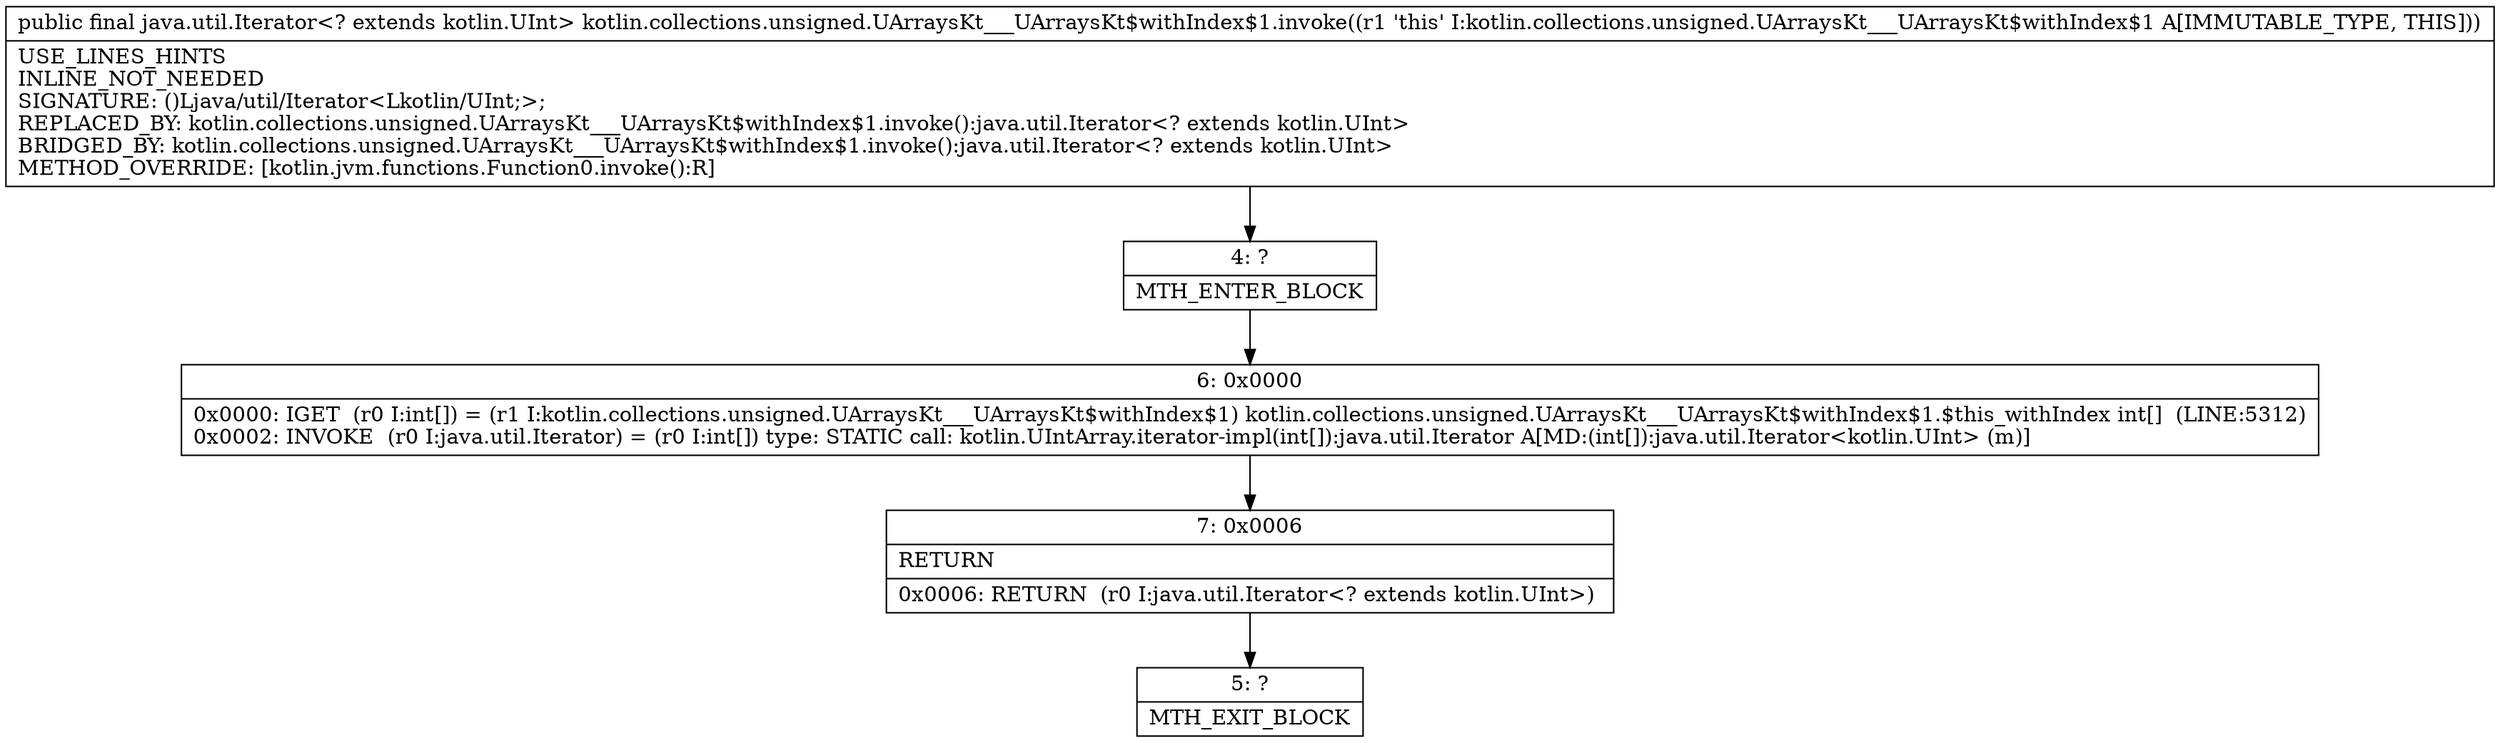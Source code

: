 digraph "CFG forkotlin.collections.unsigned.UArraysKt___UArraysKt$withIndex$1.invoke()Ljava\/util\/Iterator;" {
Node_4 [shape=record,label="{4\:\ ?|MTH_ENTER_BLOCK\l}"];
Node_6 [shape=record,label="{6\:\ 0x0000|0x0000: IGET  (r0 I:int[]) = (r1 I:kotlin.collections.unsigned.UArraysKt___UArraysKt$withIndex$1) kotlin.collections.unsigned.UArraysKt___UArraysKt$withIndex$1.$this_withIndex int[]  (LINE:5312)\l0x0002: INVOKE  (r0 I:java.util.Iterator) = (r0 I:int[]) type: STATIC call: kotlin.UIntArray.iterator\-impl(int[]):java.util.Iterator A[MD:(int[]):java.util.Iterator\<kotlin.UInt\> (m)]\l}"];
Node_7 [shape=record,label="{7\:\ 0x0006|RETURN\l|0x0006: RETURN  (r0 I:java.util.Iterator\<? extends kotlin.UInt\>) \l}"];
Node_5 [shape=record,label="{5\:\ ?|MTH_EXIT_BLOCK\l}"];
MethodNode[shape=record,label="{public final java.util.Iterator\<? extends kotlin.UInt\> kotlin.collections.unsigned.UArraysKt___UArraysKt$withIndex$1.invoke((r1 'this' I:kotlin.collections.unsigned.UArraysKt___UArraysKt$withIndex$1 A[IMMUTABLE_TYPE, THIS]))  | USE_LINES_HINTS\lINLINE_NOT_NEEDED\lSIGNATURE: ()Ljava\/util\/Iterator\<Lkotlin\/UInt;\>;\lREPLACED_BY: kotlin.collections.unsigned.UArraysKt___UArraysKt$withIndex$1.invoke():java.util.Iterator\<? extends kotlin.UInt\>\lBRIDGED_BY: kotlin.collections.unsigned.UArraysKt___UArraysKt$withIndex$1.invoke():java.util.Iterator\<? extends kotlin.UInt\>\lMETHOD_OVERRIDE: [kotlin.jvm.functions.Function0.invoke():R]\l}"];
MethodNode -> Node_4;Node_4 -> Node_6;
Node_6 -> Node_7;
Node_7 -> Node_5;
}

